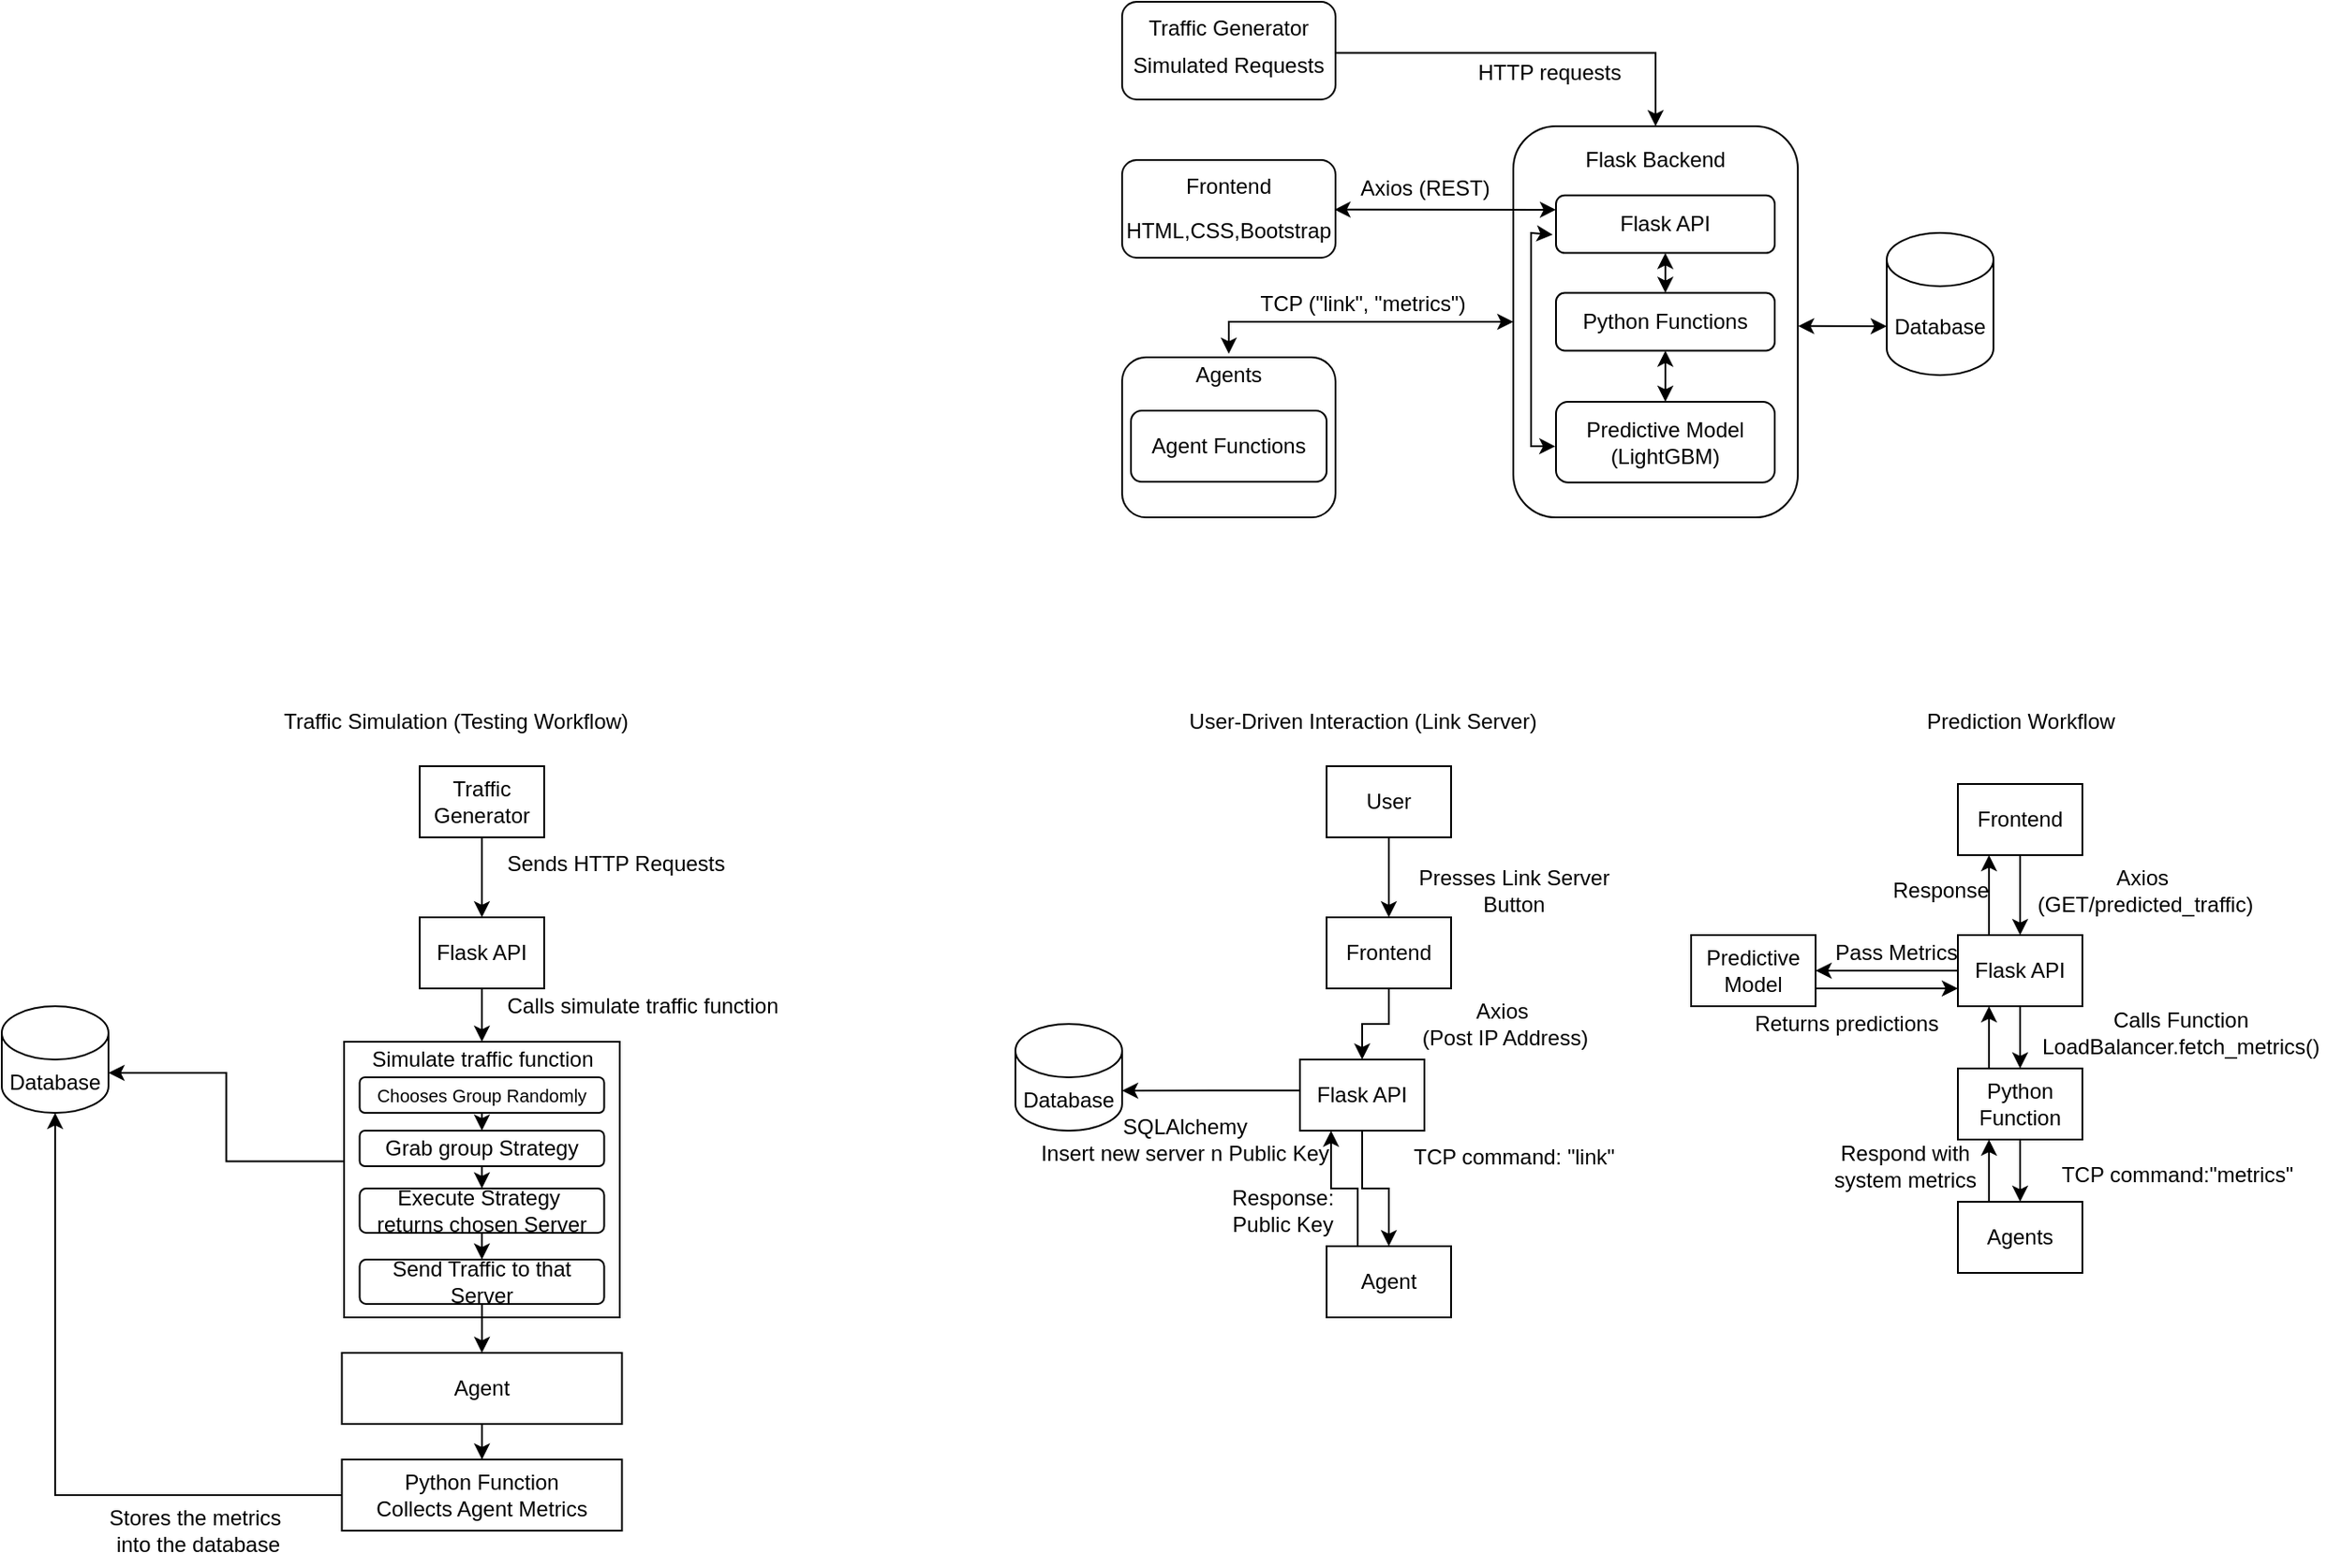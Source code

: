 <mxfile version="26.0.6">
  <diagram name="Page-1" id="DvIUqi1Cg5W-AOo_DnfN">
    <mxGraphModel dx="2611" dy="442" grid="1" gridSize="10" guides="1" tooltips="1" connect="1" arrows="1" fold="1" page="1" pageScale="1" pageWidth="827" pageHeight="1169" math="0" shadow="0">
      <root>
        <mxCell id="0" />
        <mxCell id="1" parent="0" />
        <mxCell id="auaQD974QXgBXfJDQU6Y-96" value="Axios (REST)" style="text;html=1;align=center;verticalAlign=middle;resizable=0;points=[];autosize=1;strokeColor=none;fillColor=none;" vertex="1" parent="1">
          <mxGeometry x="-660" y="140" width="100" height="30" as="geometry" />
        </mxCell>
        <mxCell id="auaQD974QXgBXfJDQU6Y-107" value="" style="group" vertex="1" connectable="0" parent="1">
          <mxGeometry x="-540" y="120" width="140" height="220" as="geometry" />
        </mxCell>
        <mxCell id="auaQD974QXgBXfJDQU6Y-89" value="" style="rounded=1;whiteSpace=wrap;html=1;" vertex="1" parent="auaQD974QXgBXfJDQU6Y-107">
          <mxGeometry x="-20" width="160" height="220" as="geometry" />
        </mxCell>
        <mxCell id="auaQD974QXgBXfJDQU6Y-90" value="Flask API" style="rounded=1;whiteSpace=wrap;html=1;" vertex="1" parent="auaQD974QXgBXfJDQU6Y-107">
          <mxGeometry x="4" y="38.89" width="123" height="32.41" as="geometry" />
        </mxCell>
        <mxCell id="auaQD974QXgBXfJDQU6Y-94" value="Flask Backend" style="text;html=1;align=center;verticalAlign=middle;whiteSpace=wrap;rounded=0;" vertex="1" parent="auaQD974QXgBXfJDQU6Y-107">
          <mxGeometry width="120" height="38.889" as="geometry" />
        </mxCell>
        <mxCell id="auaQD974QXgBXfJDQU6Y-91" value="&lt;div&gt;Predictive Model&lt;/div&gt;&lt;div&gt;(LightGBM) &lt;/div&gt;" style="rounded=1;whiteSpace=wrap;html=1;" vertex="1" parent="auaQD974QXgBXfJDQU6Y-107">
          <mxGeometry x="4" y="155" width="123" height="45.37" as="geometry" />
        </mxCell>
        <mxCell id="auaQD974QXgBXfJDQU6Y-129" value="Python Functions" style="rounded=1;whiteSpace=wrap;html=1;" vertex="1" parent="auaQD974QXgBXfJDQU6Y-107">
          <mxGeometry x="4" y="93.8" width="123" height="32.41" as="geometry" />
        </mxCell>
        <mxCell id="auaQD974QXgBXfJDQU6Y-134" value="" style="endArrow=classic;startArrow=classic;html=1;rounded=0;entryX=0.5;entryY=1;entryDx=0;entryDy=0;exitX=0.5;exitY=0;exitDx=0;exitDy=0;" edge="1" parent="auaQD974QXgBXfJDQU6Y-107" source="auaQD974QXgBXfJDQU6Y-129" target="auaQD974QXgBXfJDQU6Y-90">
          <mxGeometry width="50" height="50" relative="1" as="geometry">
            <mxPoint x="-90" y="58" as="sourcePoint" />
            <mxPoint x="7" y="57" as="targetPoint" />
          </mxGeometry>
        </mxCell>
        <mxCell id="auaQD974QXgBXfJDQU6Y-135" value="" style="endArrow=classic;startArrow=classic;html=1;rounded=0;entryX=0.5;entryY=1;entryDx=0;entryDy=0;exitX=0.5;exitY=0;exitDx=0;exitDy=0;" edge="1" parent="auaQD974QXgBXfJDQU6Y-107" source="auaQD974QXgBXfJDQU6Y-91" target="auaQD974QXgBXfJDQU6Y-129">
          <mxGeometry width="50" height="50" relative="1" as="geometry">
            <mxPoint x="58.36" y="173" as="sourcePoint" />
            <mxPoint x="58.36" y="150" as="targetPoint" />
          </mxGeometry>
        </mxCell>
        <mxCell id="auaQD974QXgBXfJDQU6Y-136" value="" style="endArrow=classic;startArrow=classic;html=1;rounded=0;entryX=-0.015;entryY=0.682;entryDx=0;entryDy=0;exitX=-0.003;exitY=0.553;exitDx=0;exitDy=0;entryPerimeter=0;exitPerimeter=0;" edge="1" parent="auaQD974QXgBXfJDQU6Y-107" source="auaQD974QXgBXfJDQU6Y-91" target="auaQD974QXgBXfJDQU6Y-90">
          <mxGeometry width="50" height="50" relative="1" as="geometry">
            <mxPoint x="-20" y="177.685" as="sourcePoint" />
            <mxPoint x="-18.77" y="67.119" as="targetPoint" />
            <Array as="points">
              <mxPoint x="-10" y="180" />
              <mxPoint x="-10" y="120" />
              <mxPoint x="-10" y="60" />
            </Array>
          </mxGeometry>
        </mxCell>
        <mxCell id="auaQD974QXgBXfJDQU6Y-117" value="Database" style="shape=cylinder3;whiteSpace=wrap;html=1;boundedLbl=1;backgroundOutline=1;size=15;" vertex="1" parent="1">
          <mxGeometry x="-350" y="180" width="60" height="80" as="geometry" />
        </mxCell>
        <mxCell id="auaQD974QXgBXfJDQU6Y-119" value="" style="group" vertex="1" connectable="0" parent="1">
          <mxGeometry x="-780" y="250" width="120" height="90" as="geometry" />
        </mxCell>
        <mxCell id="auaQD974QXgBXfJDQU6Y-120" value="" style="rounded=1;whiteSpace=wrap;html=1;" vertex="1" parent="auaQD974QXgBXfJDQU6Y-119">
          <mxGeometry width="120" height="90" as="geometry" />
        </mxCell>
        <mxCell id="auaQD974QXgBXfJDQU6Y-121" value="Agent Functions" style="rounded=1;whiteSpace=wrap;html=1;" vertex="1" parent="auaQD974QXgBXfJDQU6Y-119">
          <mxGeometry x="5" y="30" width="110" height="40" as="geometry" />
        </mxCell>
        <mxCell id="auaQD974QXgBXfJDQU6Y-123" value="Agents" style="text;html=1;align=center;verticalAlign=middle;whiteSpace=wrap;rounded=0;" vertex="1" parent="auaQD974QXgBXfJDQU6Y-119">
          <mxGeometry width="120" height="20" as="geometry" />
        </mxCell>
        <mxCell id="auaQD974QXgBXfJDQU6Y-125" value="" style="endArrow=classic;startArrow=classic;html=1;rounded=0;entryX=0;entryY=0.5;entryDx=0;entryDy=0;" edge="1" parent="1" target="auaQD974QXgBXfJDQU6Y-89">
          <mxGeometry width="50" height="50" relative="1" as="geometry">
            <mxPoint x="-720" y="248" as="sourcePoint" />
            <mxPoint x="-780" y="210" as="targetPoint" />
            <Array as="points">
              <mxPoint x="-720" y="230" />
            </Array>
          </mxGeometry>
        </mxCell>
        <mxCell id="auaQD974QXgBXfJDQU6Y-126" value="&lt;div&gt;TCP (&quot;link&quot;, &quot;metrics&quot;)&lt;/div&gt;" style="text;html=1;align=center;verticalAlign=middle;resizable=0;points=[];autosize=1;strokeColor=none;fillColor=none;" vertex="1" parent="1">
          <mxGeometry x="-715" y="205" width="140" height="30" as="geometry" />
        </mxCell>
        <mxCell id="auaQD974QXgBXfJDQU6Y-130" value="" style="endArrow=classic;startArrow=classic;html=1;rounded=0;entryX=0;entryY=0.25;entryDx=0;entryDy=0;exitX=0.995;exitY=0.22;exitDx=0;exitDy=0;exitPerimeter=0;" edge="1" parent="1" target="auaQD974QXgBXfJDQU6Y-90">
          <mxGeometry width="50" height="50" relative="1" as="geometry">
            <mxPoint x="-660.6" y="166.9" as="sourcePoint" />
            <mxPoint x="-240" y="150" as="targetPoint" />
          </mxGeometry>
        </mxCell>
        <mxCell id="auaQD974QXgBXfJDQU6Y-131" value="" style="group" vertex="1" connectable="0" parent="1">
          <mxGeometry x="-780" y="139" width="120" height="55" as="geometry" />
        </mxCell>
        <mxCell id="auaQD974QXgBXfJDQU6Y-88" value="" style="rounded=1;whiteSpace=wrap;html=1;" vertex="1" parent="auaQD974QXgBXfJDQU6Y-131">
          <mxGeometry width="120" height="55" as="geometry" />
        </mxCell>
        <mxCell id="auaQD974QXgBXfJDQU6Y-58" value="Frontend" style="text;html=1;align=center;verticalAlign=middle;whiteSpace=wrap;rounded=0;" vertex="1" parent="auaQD974QXgBXfJDQU6Y-131">
          <mxGeometry width="120" height="30" as="geometry" />
        </mxCell>
        <mxCell id="auaQD974QXgBXfJDQU6Y-146" value="HTML,CSS,Bootstrap" style="text;html=1;align=center;verticalAlign=middle;whiteSpace=wrap;rounded=0;" vertex="1" parent="auaQD974QXgBXfJDQU6Y-131">
          <mxGeometry y="25" width="120" height="30" as="geometry" />
        </mxCell>
        <mxCell id="auaQD974QXgBXfJDQU6Y-138" value="" style="endArrow=classic;startArrow=classic;html=1;rounded=0;exitX=1.001;exitY=0.511;exitDx=0;exitDy=0;entryX=0;entryY=0;entryDx=0;entryDy=52.5;entryPerimeter=0;exitPerimeter=0;" edge="1" parent="1" source="auaQD974QXgBXfJDQU6Y-89" target="auaQD974QXgBXfJDQU6Y-117">
          <mxGeometry width="50" height="50" relative="1" as="geometry">
            <mxPoint x="-310" y="240" as="sourcePoint" />
            <mxPoint x="-260" y="190" as="targetPoint" />
          </mxGeometry>
        </mxCell>
        <mxCell id="auaQD974QXgBXfJDQU6Y-139" value="" style="group" vertex="1" connectable="0" parent="1">
          <mxGeometry x="-780" y="50" width="120" height="55" as="geometry" />
        </mxCell>
        <mxCell id="auaQD974QXgBXfJDQU6Y-140" value="" style="rounded=1;whiteSpace=wrap;html=1;" vertex="1" parent="auaQD974QXgBXfJDQU6Y-139">
          <mxGeometry width="120" height="55" as="geometry" />
        </mxCell>
        <mxCell id="auaQD974QXgBXfJDQU6Y-141" value="Traffic Generator" style="text;html=1;align=center;verticalAlign=middle;whiteSpace=wrap;rounded=0;" vertex="1" parent="auaQD974QXgBXfJDQU6Y-139">
          <mxGeometry width="120" height="30" as="geometry" />
        </mxCell>
        <mxCell id="auaQD974QXgBXfJDQU6Y-142" value="Simulated Requests" style="text;html=1;align=center;verticalAlign=middle;whiteSpace=wrap;rounded=0;" vertex="1" parent="auaQD974QXgBXfJDQU6Y-139">
          <mxGeometry y="21.3" width="120" height="30" as="geometry" />
        </mxCell>
        <mxCell id="auaQD974QXgBXfJDQU6Y-143" style="edgeStyle=orthogonalEdgeStyle;rounded=0;orthogonalLoop=1;jettySize=auto;html=1;exitX=1;exitY=0.25;exitDx=0;exitDy=0;entryX=0.5;entryY=0;entryDx=0;entryDy=0;" edge="1" parent="1" source="auaQD974QXgBXfJDQU6Y-142" target="auaQD974QXgBXfJDQU6Y-94">
          <mxGeometry relative="1" as="geometry" />
        </mxCell>
        <mxCell id="auaQD974QXgBXfJDQU6Y-144" value="HTTP requests" style="text;html=1;align=center;verticalAlign=middle;resizable=0;points=[];autosize=1;strokeColor=none;fillColor=none;" vertex="1" parent="1">
          <mxGeometry x="-590" y="75" width="100" height="30" as="geometry" />
        </mxCell>
        <mxCell id="auaQD974QXgBXfJDQU6Y-151" value="" style="edgeStyle=orthogonalEdgeStyle;rounded=0;orthogonalLoop=1;jettySize=auto;html=1;" edge="1" parent="1" source="auaQD974QXgBXfJDQU6Y-147" target="auaQD974QXgBXfJDQU6Y-150">
          <mxGeometry relative="1" as="geometry" />
        </mxCell>
        <mxCell id="auaQD974QXgBXfJDQU6Y-147" value="User" style="whiteSpace=wrap;html=1;" vertex="1" parent="1">
          <mxGeometry x="-665" y="480" width="70" height="40" as="geometry" />
        </mxCell>
        <mxCell id="auaQD974QXgBXfJDQU6Y-155" value="" style="edgeStyle=orthogonalEdgeStyle;rounded=0;orthogonalLoop=1;jettySize=auto;html=1;" edge="1" parent="1" source="auaQD974QXgBXfJDQU6Y-150" target="auaQD974QXgBXfJDQU6Y-154">
          <mxGeometry relative="1" as="geometry" />
        </mxCell>
        <mxCell id="auaQD974QXgBXfJDQU6Y-150" value="Frontend" style="whiteSpace=wrap;html=1;" vertex="1" parent="1">
          <mxGeometry x="-665" y="565" width="70" height="40" as="geometry" />
        </mxCell>
        <mxCell id="auaQD974QXgBXfJDQU6Y-152" value="&lt;div&gt;Presses Link Server&lt;/div&gt;&lt;div&gt;Button&lt;/div&gt;" style="text;html=1;align=center;verticalAlign=middle;resizable=0;points=[];autosize=1;strokeColor=none;fillColor=none;" vertex="1" parent="1">
          <mxGeometry x="-625" y="530" width="130" height="40" as="geometry" />
        </mxCell>
        <mxCell id="auaQD974QXgBXfJDQU6Y-160" value="" style="edgeStyle=orthogonalEdgeStyle;rounded=0;orthogonalLoop=1;jettySize=auto;html=1;" edge="1" parent="1" source="auaQD974QXgBXfJDQU6Y-154" target="auaQD974QXgBXfJDQU6Y-159">
          <mxGeometry relative="1" as="geometry" />
        </mxCell>
        <mxCell id="auaQD974QXgBXfJDQU6Y-154" value="Flask API" style="whiteSpace=wrap;html=1;" vertex="1" parent="1">
          <mxGeometry x="-680" y="645" width="70" height="40" as="geometry" />
        </mxCell>
        <mxCell id="auaQD974QXgBXfJDQU6Y-156" value="&lt;div&gt;Axios&amp;nbsp;&lt;/div&gt;&lt;div&gt;(Post IP Address)&lt;/div&gt;" style="text;html=1;align=center;verticalAlign=middle;resizable=0;points=[];autosize=1;strokeColor=none;fillColor=none;" vertex="1" parent="1">
          <mxGeometry x="-625" y="605" width="120" height="40" as="geometry" />
        </mxCell>
        <mxCell id="auaQD974QXgBXfJDQU6Y-162" style="edgeStyle=orthogonalEdgeStyle;rounded=0;orthogonalLoop=1;jettySize=auto;html=1;exitX=0.25;exitY=0;exitDx=0;exitDy=0;entryX=0.25;entryY=1;entryDx=0;entryDy=0;" edge="1" parent="1" source="auaQD974QXgBXfJDQU6Y-159" target="auaQD974QXgBXfJDQU6Y-154">
          <mxGeometry relative="1" as="geometry" />
        </mxCell>
        <mxCell id="auaQD974QXgBXfJDQU6Y-159" value="Agent" style="whiteSpace=wrap;html=1;" vertex="1" parent="1">
          <mxGeometry x="-665" y="750" width="70" height="40" as="geometry" />
        </mxCell>
        <mxCell id="auaQD974QXgBXfJDQU6Y-161" value="TCP command: &quot;link&quot;" style="text;html=1;align=center;verticalAlign=middle;resizable=0;points=[];autosize=1;strokeColor=none;fillColor=none;" vertex="1" parent="1">
          <mxGeometry x="-630" y="685" width="140" height="30" as="geometry" />
        </mxCell>
        <mxCell id="auaQD974QXgBXfJDQU6Y-163" value="&lt;div&gt;Response:&lt;/div&gt;&lt;div&gt;Public Key&lt;/div&gt;" style="text;html=1;align=center;verticalAlign=middle;resizable=0;points=[];autosize=1;strokeColor=none;fillColor=none;" vertex="1" parent="1">
          <mxGeometry x="-730" y="710" width="80" height="40" as="geometry" />
        </mxCell>
        <mxCell id="auaQD974QXgBXfJDQU6Y-164" value="Database" style="shape=cylinder3;whiteSpace=wrap;html=1;boundedLbl=1;backgroundOutline=1;size=15;" vertex="1" parent="1">
          <mxGeometry x="-840" y="625" width="60" height="60" as="geometry" />
        </mxCell>
        <mxCell id="auaQD974QXgBXfJDQU6Y-165" style="edgeStyle=orthogonalEdgeStyle;rounded=0;orthogonalLoop=1;jettySize=auto;html=1;entryX=1;entryY=0;entryDx=0;entryDy=37.5;entryPerimeter=0;exitX=-0.002;exitY=0.434;exitDx=0;exitDy=0;exitPerimeter=0;" edge="1" parent="1" source="auaQD974QXgBXfJDQU6Y-154" target="auaQD974QXgBXfJDQU6Y-164">
          <mxGeometry relative="1" as="geometry" />
        </mxCell>
        <mxCell id="auaQD974QXgBXfJDQU6Y-166" value="&lt;div&gt;SQLAlchemy&lt;/div&gt;&lt;div&gt;Insert new server n Public Key&lt;/div&gt;" style="text;html=1;align=center;verticalAlign=middle;resizable=0;points=[];autosize=1;strokeColor=none;fillColor=none;" vertex="1" parent="1">
          <mxGeometry x="-840" y="670" width="190" height="40" as="geometry" />
        </mxCell>
        <mxCell id="auaQD974QXgBXfJDQU6Y-170" style="edgeStyle=orthogonalEdgeStyle;rounded=0;orthogonalLoop=1;jettySize=auto;html=1;entryX=0.5;entryY=0;entryDx=0;entryDy=0;" edge="1" parent="1" source="auaQD974QXgBXfJDQU6Y-168" target="auaQD974QXgBXfJDQU6Y-169">
          <mxGeometry relative="1" as="geometry" />
        </mxCell>
        <mxCell id="auaQD974QXgBXfJDQU6Y-168" value="Frontend" style="whiteSpace=wrap;html=1;" vertex="1" parent="1">
          <mxGeometry x="-310" y="490" width="70" height="40" as="geometry" />
        </mxCell>
        <mxCell id="auaQD974QXgBXfJDQU6Y-171" style="edgeStyle=orthogonalEdgeStyle;rounded=0;orthogonalLoop=1;jettySize=auto;html=1;exitX=0.25;exitY=0;exitDx=0;exitDy=0;entryX=0.25;entryY=1;entryDx=0;entryDy=0;" edge="1" parent="1" source="auaQD974QXgBXfJDQU6Y-169" target="auaQD974QXgBXfJDQU6Y-168">
          <mxGeometry relative="1" as="geometry" />
        </mxCell>
        <mxCell id="auaQD974QXgBXfJDQU6Y-174" style="edgeStyle=orthogonalEdgeStyle;rounded=0;orthogonalLoop=1;jettySize=auto;html=1;entryX=0.5;entryY=0;entryDx=0;entryDy=0;" edge="1" parent="1" source="auaQD974QXgBXfJDQU6Y-169" target="auaQD974QXgBXfJDQU6Y-173">
          <mxGeometry relative="1" as="geometry" />
        </mxCell>
        <mxCell id="auaQD974QXgBXfJDQU6Y-184" value="" style="edgeStyle=orthogonalEdgeStyle;rounded=0;orthogonalLoop=1;jettySize=auto;html=1;" edge="1" parent="1" source="auaQD974QXgBXfJDQU6Y-169" target="auaQD974QXgBXfJDQU6Y-183">
          <mxGeometry relative="1" as="geometry" />
        </mxCell>
        <mxCell id="auaQD974QXgBXfJDQU6Y-169" value="Flask API" style="whiteSpace=wrap;html=1;" vertex="1" parent="1">
          <mxGeometry x="-310" y="575" width="70" height="40" as="geometry" />
        </mxCell>
        <mxCell id="auaQD974QXgBXfJDQU6Y-172" value="&lt;div&gt;Axios&amp;nbsp;&lt;/div&gt;&lt;div&gt;(GET/predicted_traffic)&lt;/div&gt;" style="text;html=1;align=center;verticalAlign=middle;resizable=0;points=[];autosize=1;strokeColor=none;fillColor=none;" vertex="1" parent="1">
          <mxGeometry x="-275" y="530" width="140" height="40" as="geometry" />
        </mxCell>
        <mxCell id="auaQD974QXgBXfJDQU6Y-177" style="edgeStyle=orthogonalEdgeStyle;rounded=0;orthogonalLoop=1;jettySize=auto;html=1;entryX=0.5;entryY=0;entryDx=0;entryDy=0;" edge="1" parent="1" source="auaQD974QXgBXfJDQU6Y-173" target="auaQD974QXgBXfJDQU6Y-176">
          <mxGeometry relative="1" as="geometry" />
        </mxCell>
        <mxCell id="auaQD974QXgBXfJDQU6Y-181" style="edgeStyle=orthogonalEdgeStyle;rounded=0;orthogonalLoop=1;jettySize=auto;html=1;exitX=0.25;exitY=0;exitDx=0;exitDy=0;entryX=0.25;entryY=1;entryDx=0;entryDy=0;" edge="1" parent="1" source="auaQD974QXgBXfJDQU6Y-173" target="auaQD974QXgBXfJDQU6Y-169">
          <mxGeometry relative="1" as="geometry" />
        </mxCell>
        <mxCell id="auaQD974QXgBXfJDQU6Y-173" value="Python Function" style="whiteSpace=wrap;html=1;" vertex="1" parent="1">
          <mxGeometry x="-310" y="650" width="70" height="40" as="geometry" />
        </mxCell>
        <mxCell id="auaQD974QXgBXfJDQU6Y-175" value="&lt;div&gt;Calls Function&lt;/div&gt;&lt;div&gt;LoadBalancer.fetch_metrics()&lt;/div&gt;" style="text;html=1;align=center;verticalAlign=middle;resizable=0;points=[];autosize=1;strokeColor=none;fillColor=none;" vertex="1" parent="1">
          <mxGeometry x="-275" y="610" width="180" height="40" as="geometry" />
        </mxCell>
        <mxCell id="auaQD974QXgBXfJDQU6Y-179" style="edgeStyle=orthogonalEdgeStyle;rounded=0;orthogonalLoop=1;jettySize=auto;html=1;exitX=0.25;exitY=0;exitDx=0;exitDy=0;entryX=0.25;entryY=1;entryDx=0;entryDy=0;" edge="1" parent="1" source="auaQD974QXgBXfJDQU6Y-176" target="auaQD974QXgBXfJDQU6Y-173">
          <mxGeometry relative="1" as="geometry" />
        </mxCell>
        <mxCell id="auaQD974QXgBXfJDQU6Y-176" value="Agents" style="whiteSpace=wrap;html=1;" vertex="1" parent="1">
          <mxGeometry x="-310" y="725" width="70" height="40" as="geometry" />
        </mxCell>
        <mxCell id="auaQD974QXgBXfJDQU6Y-178" value="TCP command:&quot;metrics&quot;" style="text;html=1;align=center;verticalAlign=middle;resizable=0;points=[];autosize=1;strokeColor=none;fillColor=none;" vertex="1" parent="1">
          <mxGeometry x="-262" y="695" width="150" height="30" as="geometry" />
        </mxCell>
        <mxCell id="auaQD974QXgBXfJDQU6Y-180" value="&lt;div&gt;Respond with&lt;/div&gt;&lt;div&gt;system metrics&lt;/div&gt;" style="text;html=1;align=center;verticalAlign=middle;resizable=0;points=[];autosize=1;strokeColor=none;fillColor=none;" vertex="1" parent="1">
          <mxGeometry x="-390" y="685" width="100" height="40" as="geometry" />
        </mxCell>
        <mxCell id="auaQD974QXgBXfJDQU6Y-186" style="edgeStyle=orthogonalEdgeStyle;rounded=0;orthogonalLoop=1;jettySize=auto;html=1;exitX=1;exitY=0.75;exitDx=0;exitDy=0;entryX=0;entryY=0.75;entryDx=0;entryDy=0;" edge="1" parent="1" source="auaQD974QXgBXfJDQU6Y-183" target="auaQD974QXgBXfJDQU6Y-169">
          <mxGeometry relative="1" as="geometry" />
        </mxCell>
        <mxCell id="auaQD974QXgBXfJDQU6Y-183" value="&lt;div&gt;Predictive&lt;/div&gt;&lt;div&gt;Model&lt;/div&gt;" style="whiteSpace=wrap;html=1;" vertex="1" parent="1">
          <mxGeometry x="-460" y="575" width="70" height="40" as="geometry" />
        </mxCell>
        <mxCell id="auaQD974QXgBXfJDQU6Y-185" value="Pass Metrics" style="text;html=1;align=center;verticalAlign=middle;resizable=0;points=[];autosize=1;strokeColor=none;fillColor=none;" vertex="1" parent="1">
          <mxGeometry x="-390" y="570" width="90" height="30" as="geometry" />
        </mxCell>
        <mxCell id="auaQD974QXgBXfJDQU6Y-187" value="Returns predictions" style="text;html=1;align=center;verticalAlign=middle;resizable=0;points=[];autosize=1;strokeColor=none;fillColor=none;" vertex="1" parent="1">
          <mxGeometry x="-438.5" y="610" width="130" height="30" as="geometry" />
        </mxCell>
        <mxCell id="auaQD974QXgBXfJDQU6Y-189" value="&lt;div&gt;Response&lt;/div&gt;" style="text;html=1;align=center;verticalAlign=middle;resizable=0;points=[];autosize=1;strokeColor=none;fillColor=none;" vertex="1" parent="1">
          <mxGeometry x="-360" y="535" width="80" height="30" as="geometry" />
        </mxCell>
        <mxCell id="auaQD974QXgBXfJDQU6Y-190" value="Prediction Workflow" style="text;html=1;align=center;verticalAlign=middle;resizable=0;points=[];autosize=1;strokeColor=none;fillColor=none;" vertex="1" parent="1">
          <mxGeometry x="-340" y="440" width="130" height="30" as="geometry" />
        </mxCell>
        <mxCell id="auaQD974QXgBXfJDQU6Y-191" value="User-Driven Interaction (Link Server)" style="text;html=1;align=center;verticalAlign=middle;resizable=0;points=[];autosize=1;strokeColor=none;fillColor=none;" vertex="1" parent="1">
          <mxGeometry x="-755" y="440" width="220" height="30" as="geometry" />
        </mxCell>
        <mxCell id="auaQD974QXgBXfJDQU6Y-192" value="" style="edgeStyle=orthogonalEdgeStyle;rounded=0;orthogonalLoop=1;jettySize=auto;html=1;" edge="1" source="auaQD974QXgBXfJDQU6Y-193" target="auaQD974QXgBXfJDQU6Y-195" parent="1">
          <mxGeometry relative="1" as="geometry" />
        </mxCell>
        <mxCell id="auaQD974QXgBXfJDQU6Y-193" value="Traffic Generator" style="whiteSpace=wrap;html=1;" vertex="1" parent="1">
          <mxGeometry x="-1175" y="480" width="70" height="40" as="geometry" />
        </mxCell>
        <mxCell id="auaQD974QXgBXfJDQU6Y-194" value="" style="edgeStyle=orthogonalEdgeStyle;rounded=0;orthogonalLoop=1;jettySize=auto;html=1;" edge="1" source="auaQD974QXgBXfJDQU6Y-195" target="auaQD974QXgBXfJDQU6Y-198" parent="1">
          <mxGeometry relative="1" as="geometry" />
        </mxCell>
        <mxCell id="auaQD974QXgBXfJDQU6Y-195" value="Flask API" style="whiteSpace=wrap;html=1;" vertex="1" parent="1">
          <mxGeometry x="-1175" y="565" width="70" height="40" as="geometry" />
        </mxCell>
        <mxCell id="auaQD974QXgBXfJDQU6Y-196" value="Sends HTTP Requests" style="text;html=1;align=center;verticalAlign=middle;resizable=0;points=[];autosize=1;strokeColor=none;fillColor=none;" vertex="1" parent="1">
          <mxGeometry x="-1140" y="520" width="150" height="30" as="geometry" />
        </mxCell>
        <mxCell id="auaQD974QXgBXfJDQU6Y-198" value="" style="whiteSpace=wrap;html=1;" vertex="1" parent="1">
          <mxGeometry x="-1217.5" y="635" width="155" height="155" as="geometry" />
        </mxCell>
        <mxCell id="auaQD974QXgBXfJDQU6Y-199" value="Calls simulate traffic function" style="text;html=1;align=center;verticalAlign=middle;resizable=0;points=[];autosize=1;strokeColor=none;fillColor=none;" vertex="1" parent="1">
          <mxGeometry x="-1140" y="600" width="180" height="30" as="geometry" />
        </mxCell>
        <mxCell id="auaQD974QXgBXfJDQU6Y-204" value="Database" style="shape=cylinder3;whiteSpace=wrap;html=1;boundedLbl=1;backgroundOutline=1;size=15;" vertex="1" parent="1">
          <mxGeometry x="-1410" y="615" width="60" height="60" as="geometry" />
        </mxCell>
        <mxCell id="auaQD974QXgBXfJDQU6Y-205" style="edgeStyle=orthogonalEdgeStyle;rounded=0;orthogonalLoop=1;jettySize=auto;html=1;entryX=1;entryY=0;entryDx=0;entryDy=37.5;entryPerimeter=0;exitX=-0.002;exitY=0.434;exitDx=0;exitDy=0;exitPerimeter=0;" edge="1" source="auaQD974QXgBXfJDQU6Y-198" target="auaQD974QXgBXfJDQU6Y-204" parent="1">
          <mxGeometry relative="1" as="geometry" />
        </mxCell>
        <mxCell id="auaQD974QXgBXfJDQU6Y-207" value="Traffic Simulation (Testing Workflow)" style="text;html=1;align=center;verticalAlign=middle;resizable=0;points=[];autosize=1;strokeColor=none;fillColor=none;" vertex="1" parent="1">
          <mxGeometry x="-1265" y="440" width="220" height="30" as="geometry" />
        </mxCell>
        <mxCell id="auaQD974QXgBXfJDQU6Y-208" value="Simulate traffic function" style="text;html=1;align=center;verticalAlign=middle;resizable=0;points=[];autosize=1;strokeColor=none;fillColor=none;" vertex="1" parent="1">
          <mxGeometry x="-1215" y="630" width="150" height="30" as="geometry" />
        </mxCell>
        <mxCell id="auaQD974QXgBXfJDQU6Y-210" value="&lt;font style=&quot;font-size: 10px;&quot;&gt;Chooses Group Randomly&lt;/font&gt;" style="rounded=1;whiteSpace=wrap;html=1;" vertex="1" parent="1">
          <mxGeometry x="-1208.75" y="655" width="137.5" height="20" as="geometry" />
        </mxCell>
        <mxCell id="auaQD974QXgBXfJDQU6Y-211" value="Grab group Strategy" style="rounded=1;whiteSpace=wrap;html=1;" vertex="1" parent="1">
          <mxGeometry x="-1208.75" y="685" width="137.5" height="20" as="geometry" />
        </mxCell>
        <mxCell id="auaQD974QXgBXfJDQU6Y-215" value="" style="endArrow=classic;html=1;rounded=0;entryX=0.5;entryY=0;entryDx=0;entryDy=0;exitX=0.5;exitY=1;exitDx=0;exitDy=0;" edge="1" parent="1" source="auaQD974QXgBXfJDQU6Y-210" target="auaQD974QXgBXfJDQU6Y-211">
          <mxGeometry width="50" height="50" relative="1" as="geometry">
            <mxPoint x="-1070" y="700" as="sourcePoint" />
            <mxPoint x="-1020" y="650" as="targetPoint" />
          </mxGeometry>
        </mxCell>
        <mxCell id="auaQD974QXgBXfJDQU6Y-217" value="&lt;div&gt;Execute Strategy&amp;nbsp;&lt;/div&gt;&lt;div&gt;returns chosen Server&lt;/div&gt;" style="rounded=1;whiteSpace=wrap;html=1;" vertex="1" parent="1">
          <mxGeometry x="-1208.75" y="717.5" width="137.5" height="25" as="geometry" />
        </mxCell>
        <mxCell id="auaQD974QXgBXfJDQU6Y-221" value="" style="endArrow=classic;html=1;rounded=0;entryX=0.5;entryY=0;entryDx=0;entryDy=0;exitX=0.5;exitY=1;exitDx=0;exitDy=0;" edge="1" parent="1" source="auaQD974QXgBXfJDQU6Y-211" target="auaQD974QXgBXfJDQU6Y-217">
          <mxGeometry width="50" height="50" relative="1" as="geometry">
            <mxPoint x="-1130" y="685" as="sourcePoint" />
            <mxPoint x="-1130" y="695" as="targetPoint" />
          </mxGeometry>
        </mxCell>
        <mxCell id="auaQD974QXgBXfJDQU6Y-227" style="edgeStyle=orthogonalEdgeStyle;rounded=0;orthogonalLoop=1;jettySize=auto;html=1;entryX=0.5;entryY=0;entryDx=0;entryDy=0;" edge="1" parent="1" source="auaQD974QXgBXfJDQU6Y-223" target="auaQD974QXgBXfJDQU6Y-226">
          <mxGeometry relative="1" as="geometry" />
        </mxCell>
        <mxCell id="auaQD974QXgBXfJDQU6Y-223" value="Send Traffic to that Server" style="rounded=1;whiteSpace=wrap;html=1;" vertex="1" parent="1">
          <mxGeometry x="-1208.75" y="757.5" width="137.5" height="25" as="geometry" />
        </mxCell>
        <mxCell id="auaQD974QXgBXfJDQU6Y-225" value="" style="endArrow=classic;html=1;rounded=0;entryX=0.5;entryY=0;entryDx=0;entryDy=0;exitX=0.5;exitY=1;exitDx=0;exitDy=0;" edge="1" parent="1" source="auaQD974QXgBXfJDQU6Y-217" target="auaQD974QXgBXfJDQU6Y-223">
          <mxGeometry width="50" height="50" relative="1" as="geometry">
            <mxPoint x="-1130" y="685" as="sourcePoint" />
            <mxPoint x="-1130" y="695" as="targetPoint" />
          </mxGeometry>
        </mxCell>
        <mxCell id="auaQD974QXgBXfJDQU6Y-232" value="" style="edgeStyle=orthogonalEdgeStyle;rounded=0;orthogonalLoop=1;jettySize=auto;html=1;" edge="1" parent="1" source="auaQD974QXgBXfJDQU6Y-226" target="auaQD974QXgBXfJDQU6Y-231">
          <mxGeometry relative="1" as="geometry" />
        </mxCell>
        <mxCell id="auaQD974QXgBXfJDQU6Y-226" value="Agent" style="whiteSpace=wrap;html=1;" vertex="1" parent="1">
          <mxGeometry x="-1218.75" y="810" width="157.5" height="40" as="geometry" />
        </mxCell>
        <mxCell id="auaQD974QXgBXfJDQU6Y-231" value="&lt;div&gt;Python Function&lt;br&gt;&lt;/div&gt;&lt;div&gt;Collects Agent Metrics&lt;/div&gt;" style="whiteSpace=wrap;html=1;" vertex="1" parent="1">
          <mxGeometry x="-1218.75" y="870" width="157.5" height="40" as="geometry" />
        </mxCell>
        <mxCell id="auaQD974QXgBXfJDQU6Y-234" style="edgeStyle=orthogonalEdgeStyle;rounded=0;orthogonalLoop=1;jettySize=auto;html=1;entryX=0.5;entryY=1;entryDx=0;entryDy=0;entryPerimeter=0;" edge="1" parent="1" source="auaQD974QXgBXfJDQU6Y-231" target="auaQD974QXgBXfJDQU6Y-204">
          <mxGeometry relative="1" as="geometry" />
        </mxCell>
        <mxCell id="auaQD974QXgBXfJDQU6Y-235" value="&lt;div&gt;Stores the metrics&amp;nbsp;&lt;/div&gt;&lt;div&gt;into the database&lt;/div&gt;" style="text;html=1;align=center;verticalAlign=middle;resizable=0;points=[];autosize=1;strokeColor=none;fillColor=none;" vertex="1" parent="1">
          <mxGeometry x="-1360" y="890" width="120" height="40" as="geometry" />
        </mxCell>
      </root>
    </mxGraphModel>
  </diagram>
</mxfile>
